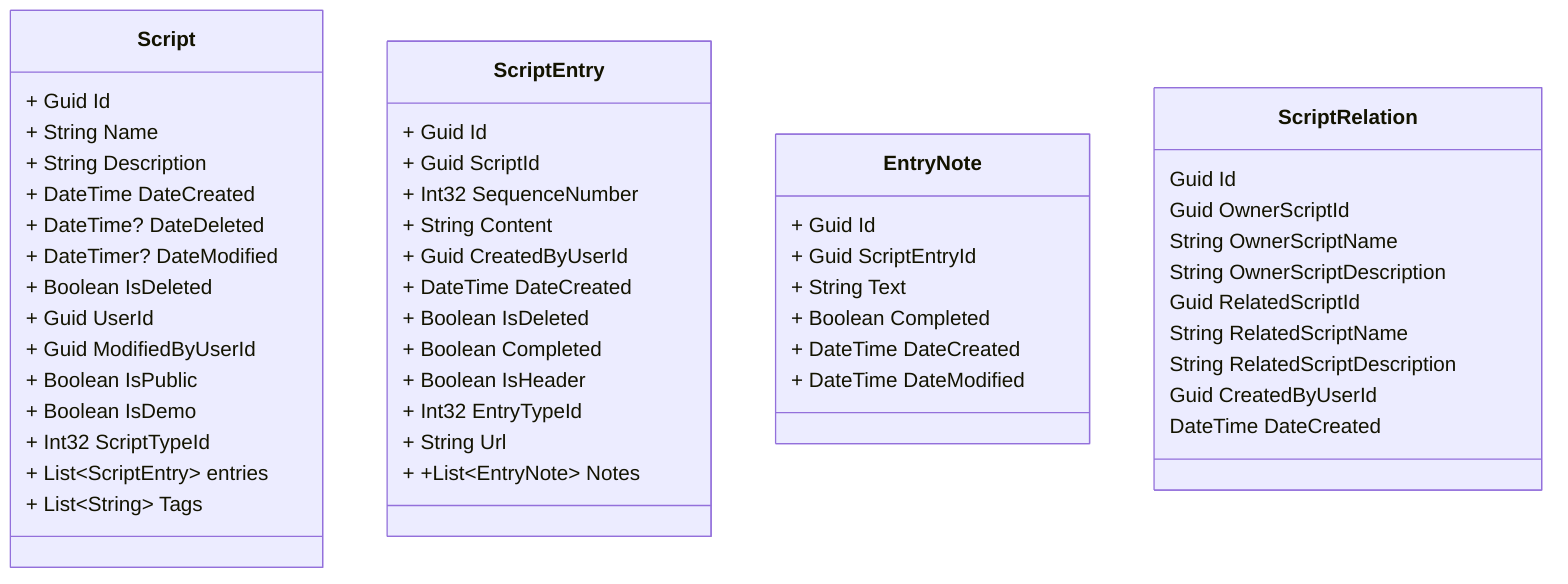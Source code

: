 classDiagram

class Script {
+ Guid Id
+ String Name
+ String Description
+ DateTime DateCreated
+ DateTime? DateDeleted
+ DateTimer? DateModified
+ Boolean IsDeleted
+ Guid UserId
+ Guid ModifiedByUserId
+ Boolean IsPublic
+ Boolean IsDemo
+ Int32 ScriptTypeId
+ List~ScriptEntry~ entries
+ List~String~ Tags
}

class ScriptEntry {
+ Guid Id
+ Guid ScriptId
+ Int32 SequenceNumber
+ String Content
+ Guid CreatedByUserId
+ DateTime DateCreated
+ Boolean IsDeleted
+ Boolean Completed
+ Boolean IsHeader
+ Int32 EntryTypeId
+ String Url
+ +List~EntryNote~ Notes
}

class EntryNote {
+ Guid Id
+ Guid ScriptEntryId
+ String Text
+ Boolean Completed
+ DateTime DateCreated
+ DateTime DateModified
}

class ScriptRelation {
    Guid Id
    Guid OwnerScriptId
    String OwnerScriptName
    String OwnerScriptDescription
    Guid RelatedScriptId
    String RelatedScriptName
    String RelatedScriptDescription
    Guid CreatedByUserId
    DateTime DateCreated
}